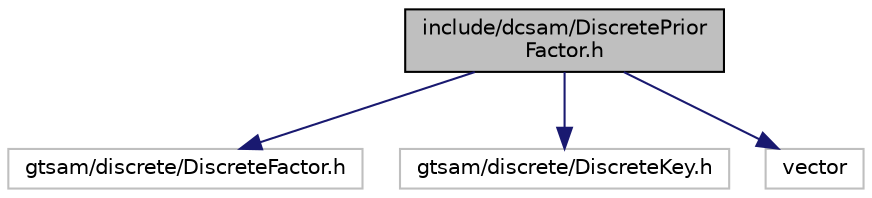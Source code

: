 digraph "include/dcsam/DiscretePriorFactor.h"
{
 // LATEX_PDF_SIZE
  edge [fontname="Helvetica",fontsize="10",labelfontname="Helvetica",labelfontsize="10"];
  node [fontname="Helvetica",fontsize="10",shape=record];
  Node1 [label="include/dcsam/DiscretePrior\lFactor.h",height=0.2,width=0.4,color="black", fillcolor="grey75", style="filled", fontcolor="black",tooltip="Discrete prior factor."];
  Node1 -> Node2 [color="midnightblue",fontsize="10",style="solid",fontname="Helvetica"];
  Node2 [label="gtsam/discrete/DiscreteFactor.h",height=0.2,width=0.4,color="grey75", fillcolor="white", style="filled",tooltip=" "];
  Node1 -> Node3 [color="midnightblue",fontsize="10",style="solid",fontname="Helvetica"];
  Node3 [label="gtsam/discrete/DiscreteKey.h",height=0.2,width=0.4,color="grey75", fillcolor="white", style="filled",tooltip=" "];
  Node1 -> Node4 [color="midnightblue",fontsize="10",style="solid",fontname="Helvetica"];
  Node4 [label="vector",height=0.2,width=0.4,color="grey75", fillcolor="white", style="filled",tooltip=" "];
}
